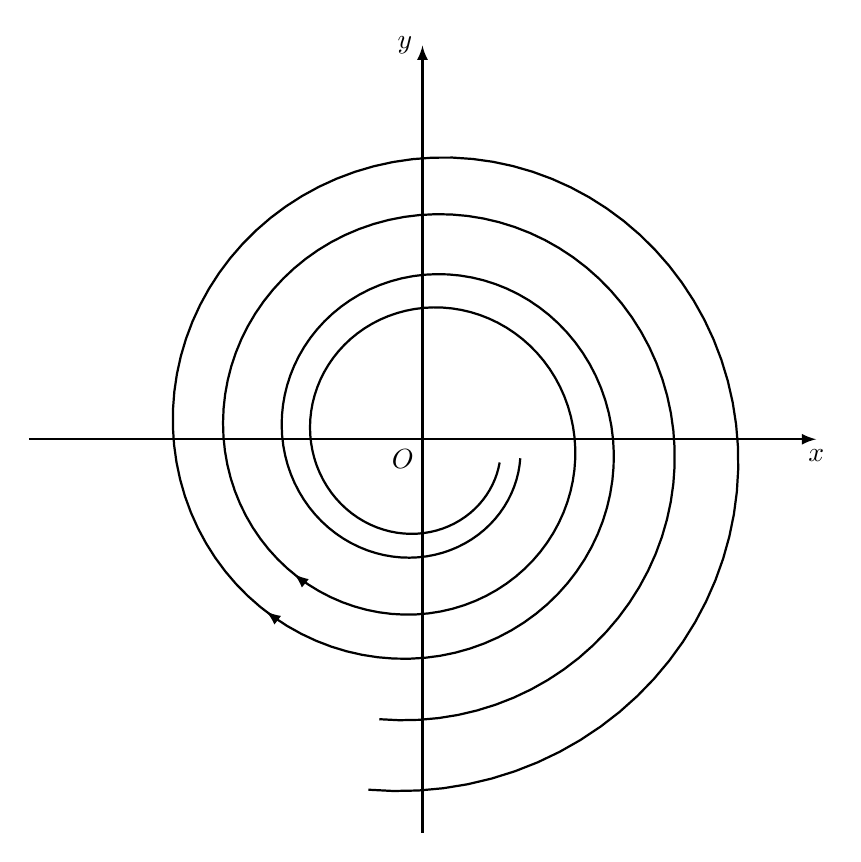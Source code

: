 \begin{tikzpicture}[decoration = {markings,
    mark=at position 0.45 with {\arrow {latex}}  }]
\draw[thick,-latex] (-5,0)--(5,0) node[below] {$x$};
\draw[thick,-latex] (0,-5)--(0,5) node [left] {$y$};
\node at (-.25,-.25) {$O$};
\draw [postaction={decorate},thick,domain=-15.9:-30, variable=\t, samples=200] plot ({\t r}: {-0.005*\t*\t});
\draw [postaction={decorate},thick,domain=-16:-30, variable=\t, samples=200] plot ({\t r}: {-0.004*\t*\t});
\end{tikzpicture}